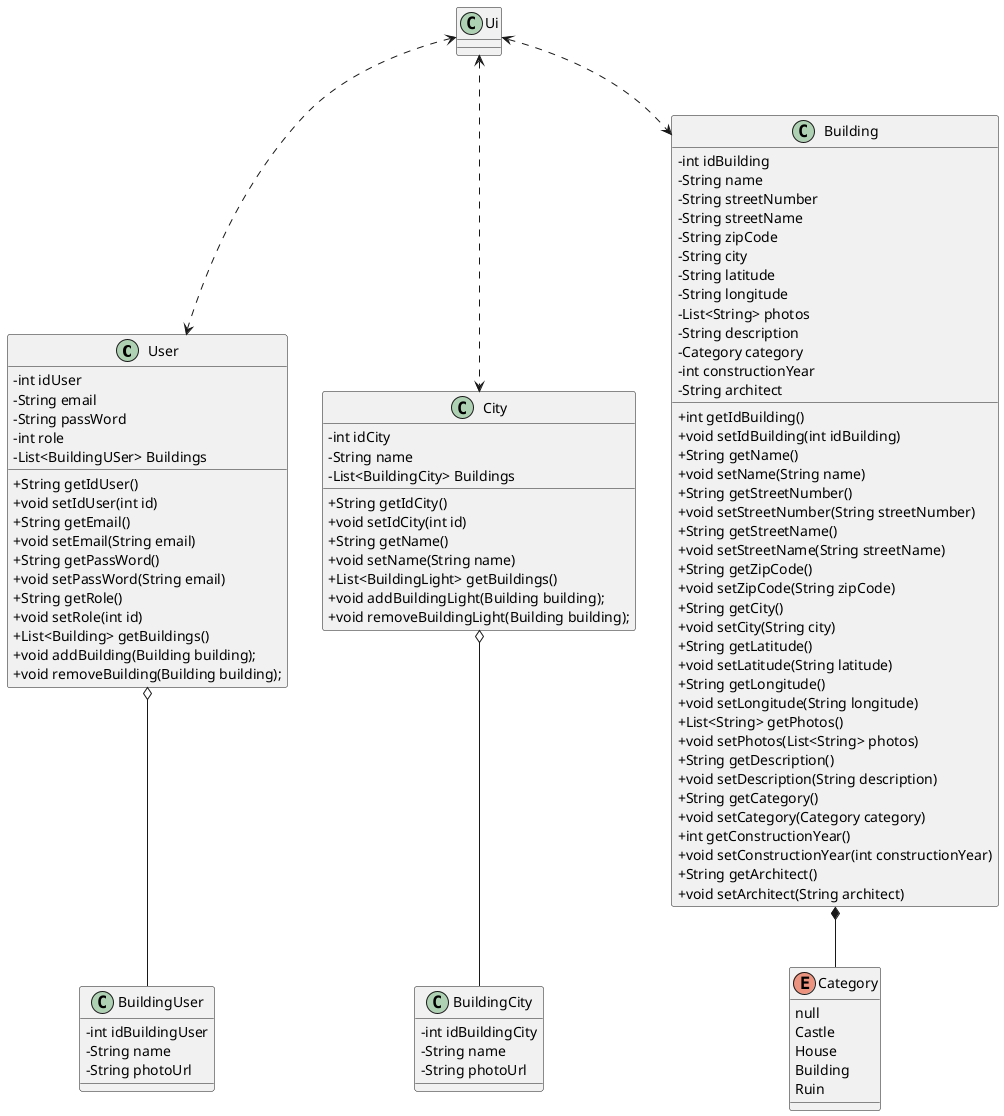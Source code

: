 @startuml Model3
skinparam classAttributeIconSize 0

User o-- BuildingUser
City o-- BuildingCity
Building *-- Category
Ui <..> User
Ui <..> City
Ui <..> Building

class User{
    - int idUser
    - String email
    - String passWord
    - int role
    - List<BuildingUSer> Buildings

    + String getIdUser()
    + void setIdUser(int id)
    + String getEmail()
    + void setEmail(String email)
    + String getPassWord()
    + void setPassWord(String email)
    + String getRole()
    + void setRole(int id)
    + List<Building> getBuildings()
    + void addBuilding(Building building);
    + void removeBuilding(Building building);
}

class BuildingUser{
    - int idBuildingUser
    - String name
    - String photoUrl
}

class City{
    - int idCity
    - String name
    - List<BuildingCity> Buildings

    + String getIdCity()
    + void setIdCity(int id)
    + String getName()
    + void setName(String name)
    + List<BuildingLight> getBuildings()
    + void addBuildingLight(Building building);
    + void removeBuildingLight(Building building);
}

class BuildingCity{
    - int idBuildingCity
    - String name
    - String photoUrl

}

class Building{
    - int idBuilding
    - String name
    - String streetNumber
    - String streetName
    - String zipCode
    - String city
    - String latitude
    - String longitude
    - List<String> photos
    - String description
    - Category category
    - int constructionYear
    - String architect
    
    + int getIdBuilding()
    + void setIdBuilding(int idBuilding)
    + String getName()
    + void setName(String name)
    + String getStreetNumber()
    + void setStreetNumber(String streetNumber)
    + String getStreetName()
    + void setStreetName(String streetName)
    + String getZipCode()
    + void setZipCode(String zipCode)
    + String getCity()
    + void setCity(String city)
    + String getLatitude()
    + void setLatitude(String latitude)
    + String getLongitude()
    + void setLongitude(String longitude)
    + List<String> getPhotos()
    + void setPhotos(List<String> photos)
    + String getDescription()
    + void setDescription(String description)
    + String getCategory()
    + void setCategory(Category category)
    + int getConstructionYear()
    + void setConstructionYear(int constructionYear)
    + String getArchitect()
    + void setArchitect(String architect)

}

enum Category{
    null
    Castle
    House
    Building
    Ruin
}

@enduml



@startuml Model2
skinparam classAttributeIconSize 0

User o-- Building
City o-- Building
Building *-- Category
Building o-- Spec
Spec <.> Type

class User{
    - int idUser
    - String email
    - String passWord
    - int role
    - List<Building> Buildings

    + String getIdUser()
    + void setIdUser(int id)
    + String getEmail()
    + void setEmail(String email)
    + String getPassWord()
    + void setPassWord(String email)
    + String getRole()
    + void setRole(int id)
    + List<Building> getBuildings()
    + void addBuilding(Building building);
    + void removeBuilding(Building building);
}

class City{
    - int idCity
    - String name
    - List<Building> Buildings

    + String getIdCity()
    + void setIdCity(int id)
    + String getName()
    + void setName(String name)
    + List<Building> getBuildings()
    + void addBuilding(Building building);
    + void removeBuilding(Building building);
}

class Building{
    - int idBuilding
    - String name
    - String streetNumber
    - String streetName
    - String zipCode
    - String city
    - Point coordinate
    - List<String> photos
    - String description
    - Category category
    - int constructionYear
    - String architect
    - List<Spec> Specs

    + int getIdBuilding()
    + void setIdBuilding(int idBuilding)
    + String getName()
    + void setName(String name)
    + String getStreetNumber()
    + void setStreetNumber(String streetNumber)
    + String getStreetName()
    + void setStreetName(String streetName)
    + String getZipCode()
    + void setZipCode(String zipCode)
    + String getCity()
    + void setCity(String city)
    + Point getCoordinate()
    + void setCoordinate(Point coordinate)
    + List<String> getPhotos()
    + void addPhoto(String photo);
    + void removePhoto(String photo);
    + String getDescription()
    + void setDescription(String description)
    + String getCategory()
    + void setCategory(Category category)
    + int getConstructionYear()
    + void setConstructionYear(int constructionYear)
    + String getArchitect()
    + void setArchitect(String architect)
    + List<Spec> getSpecs()
    + void addSpecs(Spec spec);
    + void removeSpecs(Spec spec);
}

enum Category{
    null
    Castle
    House
    Building
    Ruin
}

class Spec{
    -int idSpec
    -Type name
    -String description
    -List<String> photos

    + int getidSpec()
    + void setidSpec(int id)
    + String getName()
    + void setName(String name)
    + String getDescription()
    + void setDescription(String description)

}

enum Type{
    Fundation
    Windows
    Roof
    Wall
}

@enduml


@startuml Model1
skinparam classAttributeIconSize 0

User o-- Building
Building *-- Adress
City o-- Building
Building *-- Category
Building o-- Spec
Spec *-- Type

class User{
    - int idUser
    - String email
    - String passWord
    - int role
    - List<Building> Buildings
    + String getIdUser()
    + void setIdUser(int id)
    + String getEmail()
    + void setEmail(String email)
    + String getPassWord()
    + void setPassWord(String email)
    + String getRole()
    + void setRole(int id)
    + List<Building> getBuildings()
    + void addBuilding(Building building);
    + void removeBuilding(Building building);
}

class City{
    - int idCity
    - String name
    - List<Building> Buildings
    + String getIdCity()
    + void setIdCity(int id)
    + String getName()
    + void setName(String name)
    + List<Building> getBuildings()
    + void addBuilding(Building building);
    + void removeBuilding(Building building);
}

class Building{
    -int idBuilding
    -String name
    -Adress adress
    -List<String> photos
    -String description
    -Category category
    -int constructionYear
    -String architect
    -List<Spec> Specs
    + int getIdBuilding()
    + void setIdBuilding(int id)
    + String getName()
    + void setName(String name)
    + Adress getAdress()
    + void setAdress(Adress adress)
    + List<String> getBuildings()
    + void addBuilding(String photo);
    + void removeBuilding(String photo);
    + String getDescription()
    + void setDescription(String description)
    + String getCategory()
    + void setCategory(Category category)
    + int getConstructionYear()
    + void setConstructionYear(int constructionYear)
    + String getArchitect()
    + void setArchitect(String architect)
    + List<Spec> getSpecs()
    + void addSpecs(Spec spec);
    + void removeSpecs(Spec spec);
}

class Adress{
    - int idAdress
    - int number
    - String streetName
    - int zipCode
    - String city
    - Point coordinate
    + int getIdAdress()
    + void setIdAdress(int id)
    + String getNumber()
    + void setNumber(int number)
    + String getStreetName()
    + void setStreetName(String name)
    + String getZipCode()
    + void setZipCode(int zipCode)
    + String getCity()
    + void setCity(String city)
    + Point getCoordinate()
    + void setCoordinate(Point coordinate)
}

enum Category{
    null
    Castle
    House
    Building
    Ruin
}

class Spec{
    -int idSpec
    -Type name
    -String description
    -List<String> photos
    + int getidSpec()
    + void setidSpec(int id)
    + String getName()
    + void setName(String name)
    + String getDescription()
    + void setDescription(String description)

}

enum Type{
    Fundation
    Windows
    Roof
    Wall
}

@enduml

@startuml model Mod

actor User 
User -> ApiLogin : Login et MPD
ApiLogin -> User : OK
User -> ApiCity : get all
database H2DB
ApiCity -> H2DB
H2DB -> ApiCity
ApiCity -> User : List<city>
User -> ApiBuilding : getbuilding From City
ApiBuilding -> H2DB
H2DB -> ApiBuilding
ApiBuilding -> User :List<Building>
User -> User : choisir ses batiments
User -> ApiMap : envoie sa liste
ApiMap -> OpenStreetMap
OpenStreetMap -> ApiMap
ApiMap -> User : renvoi une image ?

@enduml

